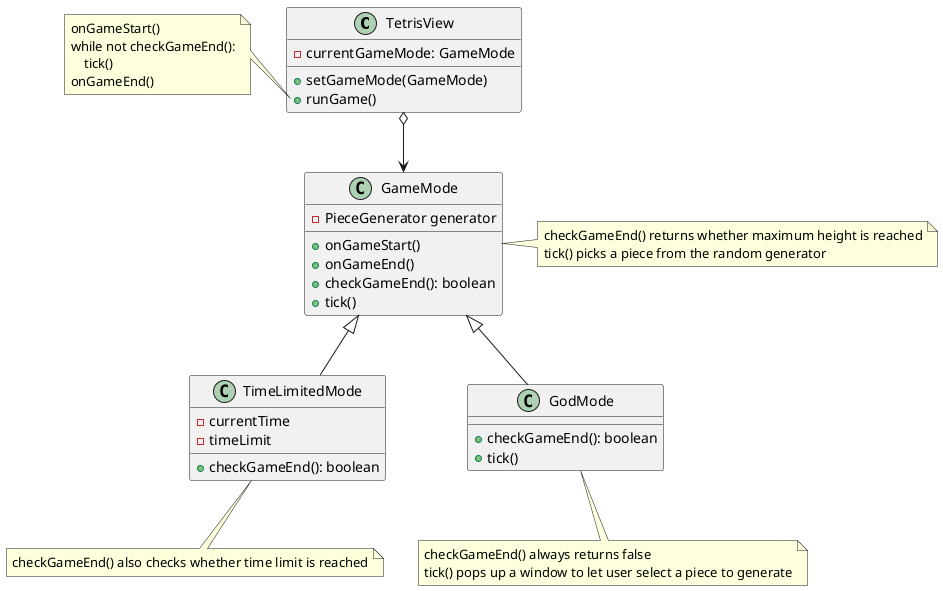 @startuml

class TetrisView {
- currentGameMode: GameMode
+ setGameMode(GameMode)
+ runGame()
}

note left of TetrisView::runGame
onGameStart()
while not checkGameEnd():
    tick()
onGameEnd()
end note

class GameMode {
- PieceGenerator generator
+ onGameStart()
+ onGameEnd()
+ checkGameEnd(): boolean
+ tick()
}

note right of GameMode
checkGameEnd() returns whether maximum height is reached
tick() picks a piece from the random generator
end note

class TimeLimitedMode {
- currentTime
- timeLimit
+ checkGameEnd(): boolean
}

note bottom of TimeLimitedMode
checkGameEnd() also checks whether time limit is reached
end note

class GodMode {
+ checkGameEnd(): boolean
+ tick()
}

note bottom of GodMode
checkGameEnd() always returns false
tick() pops up a window to let user select a piece to generate
end note

TetrisView o--> GameMode
GameMode <|-- GodMode
GameMode <|-- TimeLimitedMode

@enduml